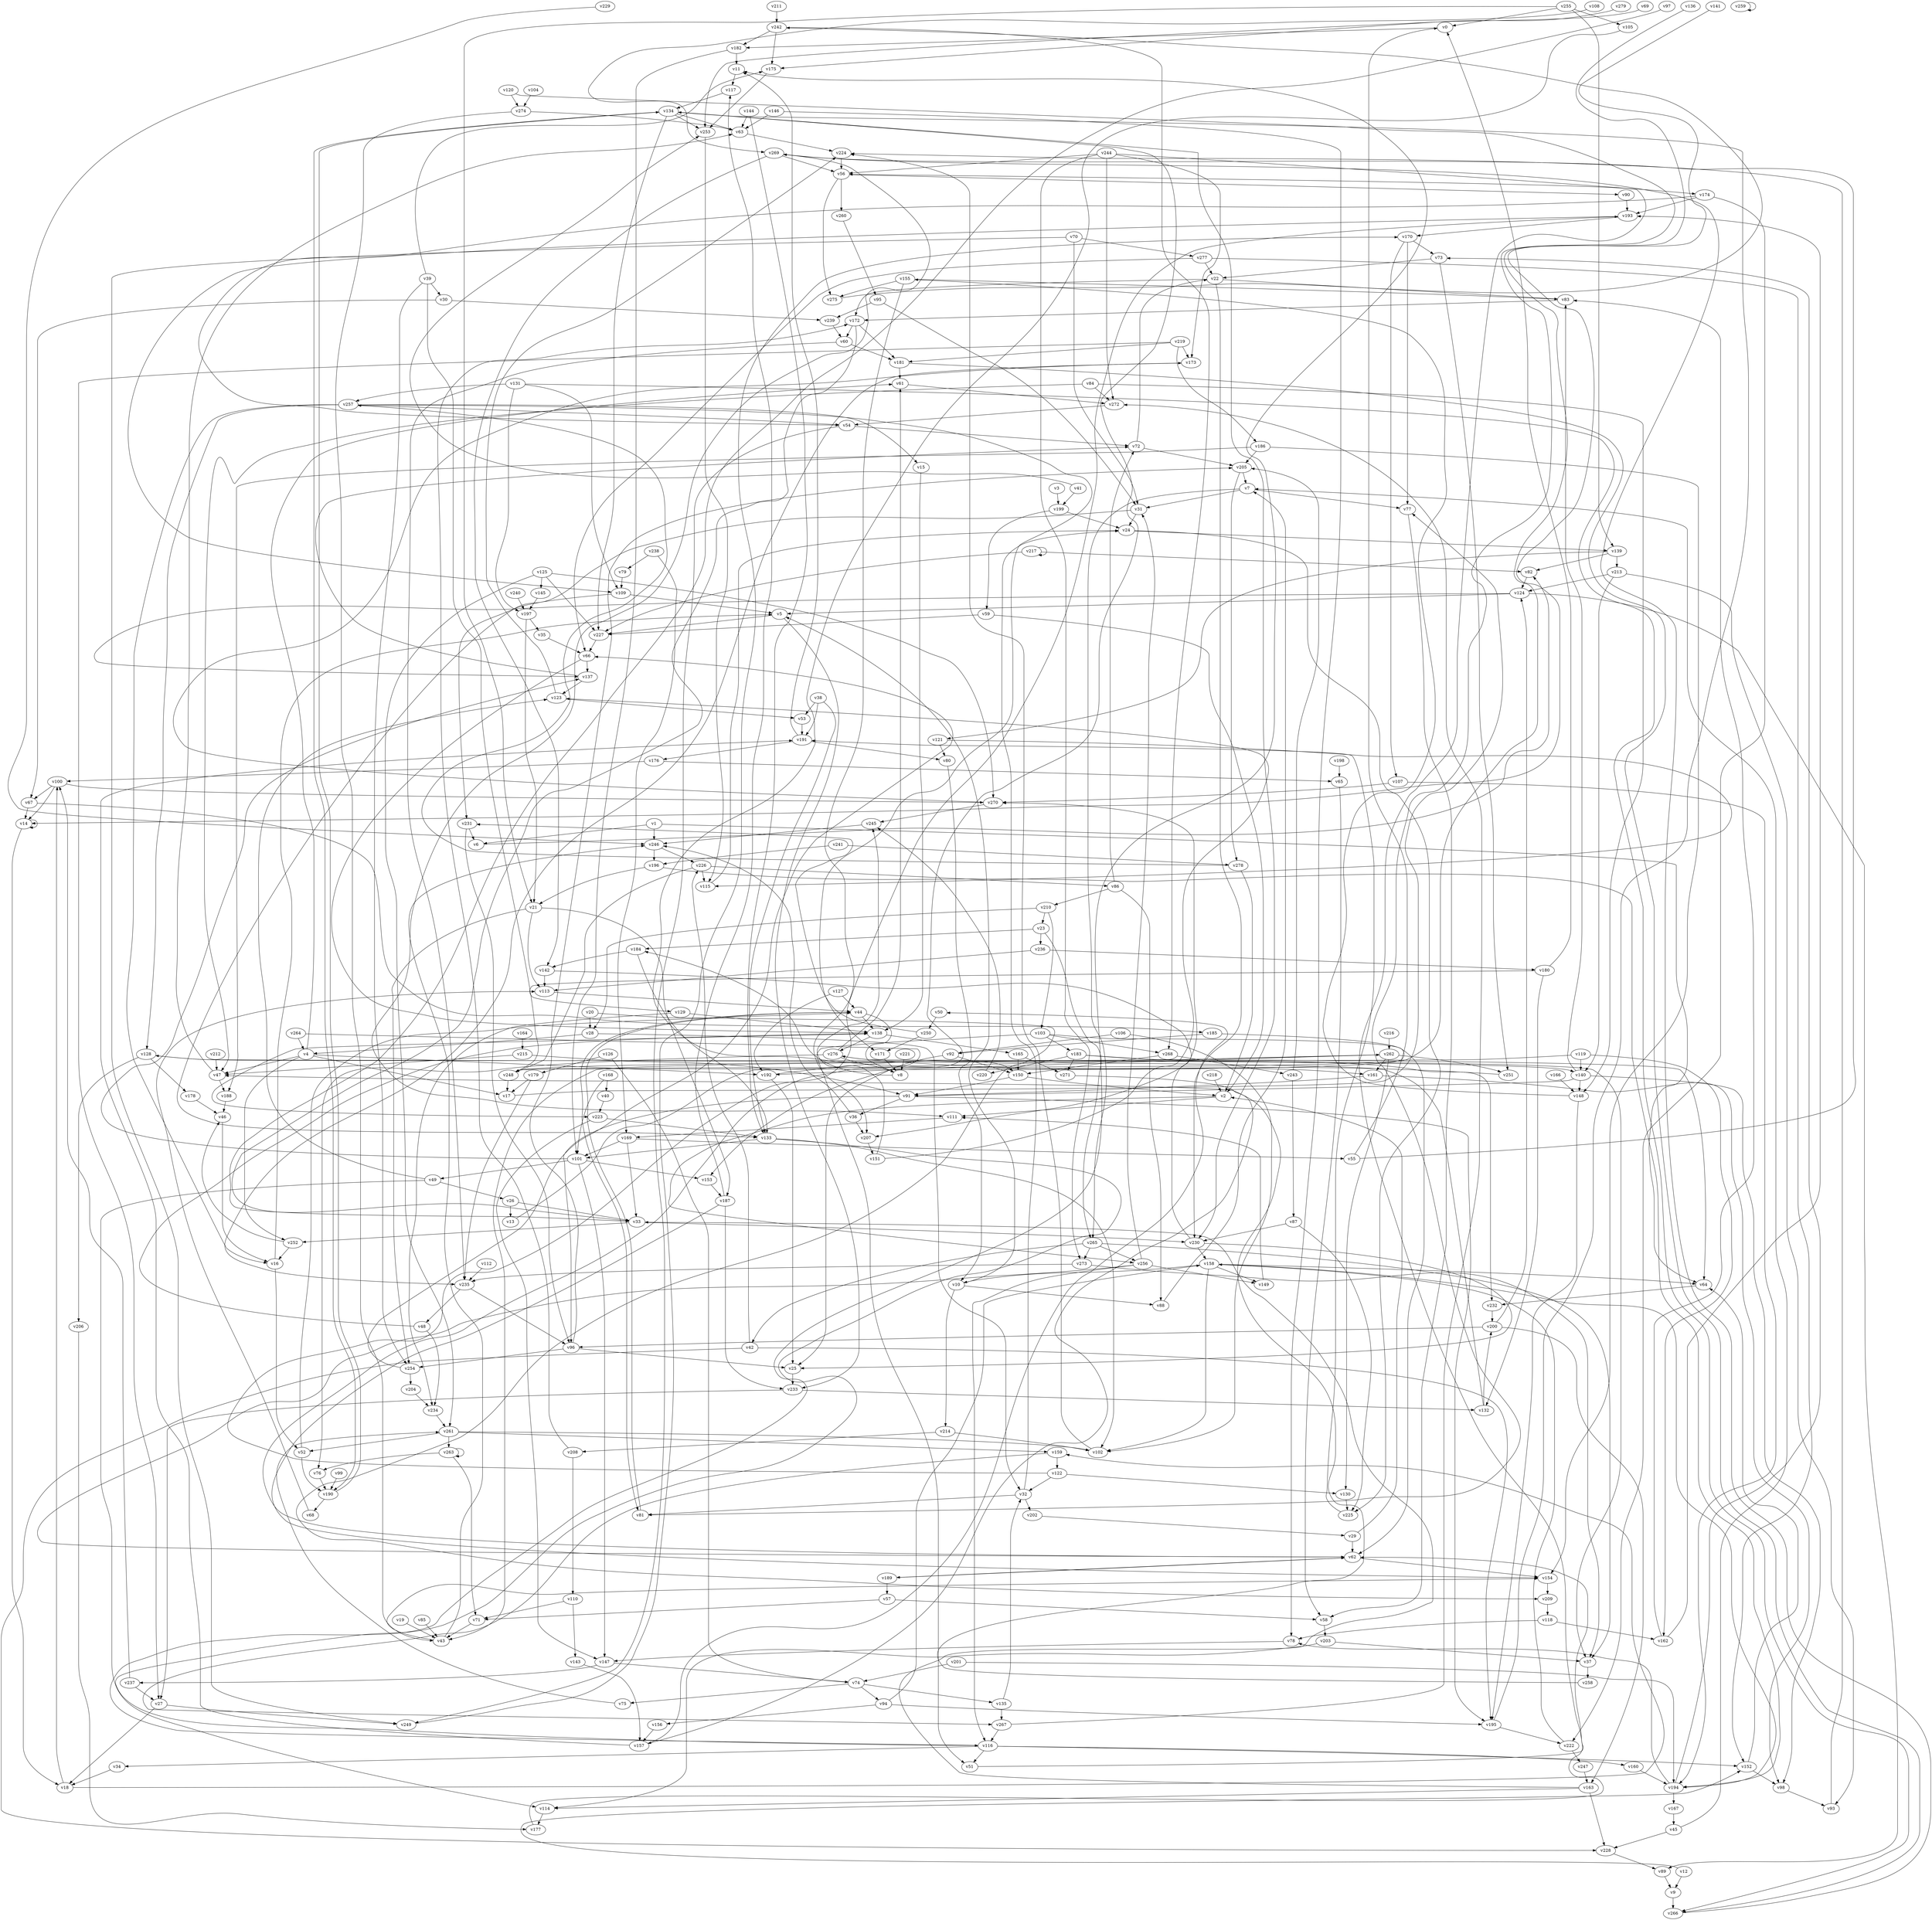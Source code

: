 // Benchmark game 407 - 280 vertices
// time_bound: 74
// targets: v260
digraph G {
    v0 [name="v0", player=0];
    v1 [name="v1", player=0];
    v2 [name="v2", player=0];
    v3 [name="v3", player=1];
    v4 [name="v4", player=1];
    v5 [name="v5", player=0];
    v6 [name="v6", player=1];
    v7 [name="v7", player=0];
    v8 [name="v8", player=0];
    v9 [name="v9", player=0];
    v10 [name="v10", player=1];
    v11 [name="v11", player=1];
    v12 [name="v12", player=0];
    v13 [name="v13", player=1];
    v14 [name="v14", player=0];
    v15 [name="v15", player=1];
    v16 [name="v16", player=1];
    v17 [name="v17", player=1];
    v18 [name="v18", player=1];
    v19 [name="v19", player=1];
    v20 [name="v20", player=1];
    v21 [name="v21", player=0];
    v22 [name="v22", player=0];
    v23 [name="v23", player=0];
    v24 [name="v24", player=1];
    v25 [name="v25", player=1];
    v26 [name="v26", player=1];
    v27 [name="v27", player=0];
    v28 [name="v28", player=1];
    v29 [name="v29", player=1];
    v30 [name="v30", player=1];
    v31 [name="v31", player=1];
    v32 [name="v32", player=0];
    v33 [name="v33", player=1];
    v34 [name="v34", player=1];
    v35 [name="v35", player=0];
    v36 [name="v36", player=1];
    v37 [name="v37", player=1];
    v38 [name="v38", player=0];
    v39 [name="v39", player=1];
    v40 [name="v40", player=1];
    v41 [name="v41", player=0];
    v42 [name="v42", player=1];
    v43 [name="v43", player=1];
    v44 [name="v44", player=0];
    v45 [name="v45", player=1];
    v46 [name="v46", player=1];
    v47 [name="v47", player=1];
    v48 [name="v48", player=1];
    v49 [name="v49", player=1];
    v50 [name="v50", player=0];
    v51 [name="v51", player=1];
    v52 [name="v52", player=0];
    v53 [name="v53", player=1];
    v54 [name="v54", player=0];
    v55 [name="v55", player=1];
    v56 [name="v56", player=1];
    v57 [name="v57", player=0];
    v58 [name="v58", player=1];
    v59 [name="v59", player=1];
    v60 [name="v60", player=0];
    v61 [name="v61", player=1];
    v62 [name="v62", player=1];
    v63 [name="v63", player=0];
    v64 [name="v64", player=1];
    v65 [name="v65", player=0];
    v66 [name="v66", player=0];
    v67 [name="v67", player=0];
    v68 [name="v68", player=1];
    v69 [name="v69", player=1];
    v70 [name="v70", player=1];
    v71 [name="v71", player=0];
    v72 [name="v72", player=0];
    v73 [name="v73", player=1];
    v74 [name="v74", player=1];
    v75 [name="v75", player=0];
    v76 [name="v76", player=0];
    v77 [name="v77", player=0];
    v78 [name="v78", player=0];
    v79 [name="v79", player=1];
    v80 [name="v80", player=0];
    v81 [name="v81", player=0];
    v82 [name="v82", player=1];
    v83 [name="v83", player=0];
    v84 [name="v84", player=0];
    v85 [name="v85", player=0];
    v86 [name="v86", player=0];
    v87 [name="v87", player=0];
    v88 [name="v88", player=1];
    v89 [name="v89", player=0];
    v90 [name="v90", player=1];
    v91 [name="v91", player=1];
    v92 [name="v92", player=0];
    v93 [name="v93", player=0];
    v94 [name="v94", player=1];
    v95 [name="v95", player=0];
    v96 [name="v96", player=0];
    v97 [name="v97", player=0];
    v98 [name="v98", player=0];
    v99 [name="v99", player=0];
    v100 [name="v100", player=1];
    v101 [name="v101", player=0];
    v102 [name="v102", player=0];
    v103 [name="v103", player=0];
    v104 [name="v104", player=1];
    v105 [name="v105", player=0];
    v106 [name="v106", player=1];
    v107 [name="v107", player=1];
    v108 [name="v108", player=0];
    v109 [name="v109", player=0];
    v110 [name="v110", player=0];
    v111 [name="v111", player=1];
    v112 [name="v112", player=0];
    v113 [name="v113", player=1];
    v114 [name="v114", player=1];
    v115 [name="v115", player=0];
    v116 [name="v116", player=0];
    v117 [name="v117", player=1];
    v118 [name="v118", player=1];
    v119 [name="v119", player=1];
    v120 [name="v120", player=0];
    v121 [name="v121", player=0];
    v122 [name="v122", player=1];
    v123 [name="v123", player=0];
    v124 [name="v124", player=1];
    v125 [name="v125", player=1];
    v126 [name="v126", player=0];
    v127 [name="v127", player=1];
    v128 [name="v128", player=1];
    v129 [name="v129", player=1];
    v130 [name="v130", player=1];
    v131 [name="v131", player=1];
    v132 [name="v132", player=1];
    v133 [name="v133", player=0];
    v134 [name="v134", player=0];
    v135 [name="v135", player=0];
    v136 [name="v136", player=0];
    v137 [name="v137", player=1];
    v138 [name="v138", player=0];
    v139 [name="v139", player=1];
    v140 [name="v140", player=1];
    v141 [name="v141", player=1];
    v142 [name="v142", player=0];
    v143 [name="v143", player=0];
    v144 [name="v144", player=1];
    v145 [name="v145", player=1];
    v146 [name="v146", player=1];
    v147 [name="v147", player=1];
    v148 [name="v148", player=1];
    v149 [name="v149", player=0];
    v150 [name="v150", player=0];
    v151 [name="v151", player=0];
    v152 [name="v152", player=1];
    v153 [name="v153", player=0];
    v154 [name="v154", player=0];
    v155 [name="v155", player=0];
    v156 [name="v156", player=1];
    v157 [name="v157", player=1];
    v158 [name="v158", player=0];
    v159 [name="v159", player=0];
    v160 [name="v160", player=1];
    v161 [name="v161", player=0];
    v162 [name="v162", player=0];
    v163 [name="v163", player=1];
    v164 [name="v164", player=0];
    v165 [name="v165", player=1];
    v166 [name="v166", player=1];
    v167 [name="v167", player=1];
    v168 [name="v168", player=1];
    v169 [name="v169", player=0];
    v170 [name="v170", player=1];
    v171 [name="v171", player=1];
    v172 [name="v172", player=1];
    v173 [name="v173", player=1];
    v174 [name="v174", player=0];
    v175 [name="v175", player=0];
    v176 [name="v176", player=0];
    v177 [name="v177", player=1];
    v178 [name="v178", player=0];
    v179 [name="v179", player=0];
    v180 [name="v180", player=0];
    v181 [name="v181", player=1];
    v182 [name="v182", player=1];
    v183 [name="v183", player=0];
    v184 [name="v184", player=1];
    v185 [name="v185", player=0];
    v186 [name="v186", player=1];
    v187 [name="v187", player=0];
    v188 [name="v188", player=1];
    v189 [name="v189", player=0];
    v190 [name="v190", player=0];
    v191 [name="v191", player=1];
    v192 [name="v192", player=1];
    v193 [name="v193", player=1];
    v194 [name="v194", player=0];
    v195 [name="v195", player=1];
    v196 [name="v196", player=1];
    v197 [name="v197", player=0];
    v198 [name="v198", player=1];
    v199 [name="v199", player=0];
    v200 [name="v200", player=0];
    v201 [name="v201", player=0];
    v202 [name="v202", player=1];
    v203 [name="v203", player=0];
    v204 [name="v204", player=0];
    v205 [name="v205", player=0];
    v206 [name="v206", player=0];
    v207 [name="v207", player=0];
    v208 [name="v208", player=1];
    v209 [name="v209", player=1];
    v210 [name="v210", player=1];
    v211 [name="v211", player=0];
    v212 [name="v212", player=1];
    v213 [name="v213", player=1];
    v214 [name="v214", player=0];
    v215 [name="v215", player=1];
    v216 [name="v216", player=0];
    v217 [name="v217", player=1];
    v218 [name="v218", player=0];
    v219 [name="v219", player=1];
    v220 [name="v220", player=1];
    v221 [name="v221", player=1];
    v222 [name="v222", player=0];
    v223 [name="v223", player=0];
    v224 [name="v224", player=1];
    v225 [name="v225", player=0];
    v226 [name="v226", player=1];
    v227 [name="v227", player=0];
    v228 [name="v228", player=0];
    v229 [name="v229", player=1];
    v230 [name="v230", player=0];
    v231 [name="v231", player=1];
    v232 [name="v232", player=1];
    v233 [name="v233", player=1];
    v234 [name="v234", player=0];
    v235 [name="v235", player=0];
    v236 [name="v236", player=1];
    v237 [name="v237", player=1];
    v238 [name="v238", player=0];
    v239 [name="v239", player=0];
    v240 [name="v240", player=0];
    v241 [name="v241", player=0];
    v242 [name="v242", player=0];
    v243 [name="v243", player=0];
    v244 [name="v244", player=0];
    v245 [name="v245", player=1];
    v246 [name="v246", player=0];
    v247 [name="v247", player=0];
    v248 [name="v248", player=0];
    v249 [name="v249", player=1];
    v250 [name="v250", player=0];
    v251 [name="v251", player=0];
    v252 [name="v252", player=0];
    v253 [name="v253", player=1];
    v254 [name="v254", player=1];
    v255 [name="v255", player=1];
    v256 [name="v256", player=1];
    v257 [name="v257", player=0];
    v258 [name="v258", player=1];
    v259 [name="v259", player=0];
    v260 [name="v260", player=0, target=1];
    v261 [name="v261", player=1];
    v262 [name="v262", player=1];
    v263 [name="v263", player=0];
    v264 [name="v264", player=1];
    v265 [name="v265", player=0];
    v266 [name="v266", player=0];
    v267 [name="v267", player=0];
    v268 [name="v268", player=1];
    v269 [name="v269", player=0];
    v270 [name="v270", player=0];
    v271 [name="v271", player=0];
    v272 [name="v272", player=0];
    v273 [name="v273", player=1];
    v274 [name="v274", player=0];
    v275 [name="v275", player=0];
    v276 [name="v276", player=0];
    v277 [name="v277", player=1];
    v278 [name="v278", player=1];
    v279 [name="v279", player=1];

    v0 -> v182;
    v1 -> v246;
    v2 -> v256 [constraint="t mod 2 == 0"];
    v3 -> v199;
    v4 -> v61;
    v5 -> v233;
    v6 -> v82 [constraint="t < 11"];
    v7 -> v265;
    v8 -> v184 [constraint="t >= 5"];
    v9 -> v266;
    v10 -> v5;
    v11 -> v117;
    v12 -> v152 [constraint="t mod 4 == 2"];
    v13 -> v262 [constraint="t < 11"];
    v14 -> v18;
    v15 -> v138;
    v16 -> v52;
    v17 -> v77 [constraint="t mod 2 == 1"];
    v18 -> v159 [constraint="t >= 1"];
    v19 -> v43;
    v20 -> v209 [constraint="t < 9"];
    v21 -> v187;
    v22 -> v83;
    v23 -> v265;
    v24 -> v225;
    v25 -> v233;
    v26 -> v13;
    v27 -> v249;
    v28 -> v4;
    v29 -> v2;
    v30 -> v239;
    v31 -> v133 [constraint="t < 15"];
    v32 -> v202;
    v33 -> v252;
    v34 -> v18;
    v35 -> v66;
    v36 -> v207;
    v37 -> v258;
    v38 -> v191;
    v39 -> v175 [constraint="t >= 4"];
    v40 -> v223;
    v41 -> v253 [constraint="t >= 3"];
    v42 -> v228;
    v43 -> v154 [constraint="t < 14"];
    v44 -> v81;
    v45 -> v228;
    v46 -> v16;
    v47 -> v63;
    v48 -> v138 [constraint="t >= 2"];
    v49 -> v26;
    v50 -> v250;
    v51 -> v62 [constraint="t mod 2 == 0"];
    v52 -> v44;
    v53 -> v191;
    v54 -> v72;
    v55 -> v269 [constraint="t < 12"];
    v56 -> v275;
    v57 -> v71;
    v58 -> v203;
    v59 -> v2;
    v60 -> v181;
    v61 -> v272;
    v62 -> v154;
    v63 -> v224;
    v64 -> v232;
    v65 -> v58;
    v66 -> v138 [constraint="t >= 5"];
    v67 -> v185 [constraint="t mod 4 == 3"];
    v68 -> v113;
    v69 -> v253 [constraint="t >= 3"];
    v70 -> v249;
    v71 -> v43;
    v72 -> v22;
    v73 -> v22;
    v74 -> v135;
    v75 -> v261;
    v76 -> v190;
    v77 -> v58;
    v78 -> v147;
    v79 -> v109;
    v80 -> v10;
    v81 -> v44;
    v82 -> v124;
    v83 -> v172;
    v84 -> v148;
    v85 -> v43;
    v86 -> v210;
    v87 -> v225;
    v88 -> v7;
    v89 -> v9;
    v90 -> v193;
    v91 -> v195;
    v92 -> v150;
    v93 -> v224;
    v94 -> v156;
    v95 -> v239;
    v96 -> v254;
    v97 -> v33 [constraint="t mod 3 == 1"];
    v98 -> v93;
    v99 -> v190;
    v100 -> v67;
    v101 -> v137 [constraint="t < 8"];
    v102 -> v224;
    v103 -> v248 [constraint="t < 10"];
    v104 -> v274;
    v105 -> v161 [constraint="t >= 4"];
    v106 -> v102;
    v107 -> v270;
    v108 -> v269 [constraint="t >= 4"];
    v109 -> v5;
    v110 -> v71;
    v111 -> v169;
    v112 -> v235;
    v113 -> v44;
    v114 -> v177;
    v115 -> v24;
    v116 -> v11 [constraint="t >= 4"];
    v117 -> v134;
    v118 -> v162;
    v119 -> v140;
    v120 -> v81 [constraint="t >= 5"];
    v121 -> v115 [constraint="t >= 5"];
    v122 -> v193 [constraint="t mod 4 == 0"];
    v123 -> v53;
    v124 -> v137 [constraint="t < 5"];
    v125 -> v145;
    v126 -> v179;
    v127 -> v44;
    v128 -> v178;
    v129 -> v138;
    v130 -> v225;
    v131 -> v266 [constraint="t >= 4"];
    v132 -> v128 [constraint="t < 9"];
    v133 -> v116 [constraint="t < 8"];
    v134 -> v153 [constraint="t < 13"];
    v135 -> v267;
    v136 -> v248 [constraint="t mod 3 == 0"];
    v137 -> v72 [constraint="t < 5"];
    v138 -> v223 [constraint="t < 11"];
    v139 -> v121 [constraint="t >= 2"];
    v140 -> v83;
    v141 -> v14 [constraint="t < 10"];
    v142 -> v207 [constraint="t >= 5"];
    v143 -> v157;
    v144 -> v133;
    v145 -> v197;
    v146 -> v63;
    v147 -> v74;
    v148 -> v155 [constraint="t mod 3 == 2"];
    v149 -> v111;
    v150 -> v91;
    v151 -> v123 [constraint="t mod 4 == 3"];
    v152 -> v98;
    v153 -> v187;
    v154 -> v209;
    v155 -> v83;
    v156 -> v157;
    v157 -> v50 [constraint="t mod 5 == 2"];
    v158 -> v194 [constraint="t mod 4 == 1"];
    v159 -> v267 [constraint="t >= 2"];
    v160 -> v194;
    v161 -> v91;
    v162 -> v193;
    v163 -> v33 [constraint="t < 15"];
    v164 -> v215;
    v165 -> v271 [constraint="t >= 2"];
    v166 -> v148;
    v167 -> v45;
    v168 -> v101;
    v169 -> v33;
    v170 -> v107;
    v171 -> v8;
    v172 -> v33 [constraint="t mod 3 == 0"];
    v173 -> v235 [constraint="t mod 5 == 1"];
    v174 -> v54 [constraint="t mod 4 == 3"];
    v175 -> v253;
    v176 -> v65;
    v177 -> v56 [constraint="t < 12"];
    v178 -> v46;
    v179 -> v235;
    v180 -> v129 [constraint="t >= 5"];
    v181 -> v266 [constraint="t < 5"];
    v182 -> v101;
    v183 -> v232;
    v184 -> v133;
    v185 -> v92;
    v186 -> v188;
    v187 -> v154 [constraint="t < 13"];
    v188 -> v46;
    v189 -> v57;
    v190 -> v68;
    v191 -> v80;
    v192 -> v150 [constraint="t mod 2 == 0"];
    v193 -> v109 [constraint="t >= 2"];
    v194 -> v167;
    v195 -> v222;
    v196 -> v194 [constraint="t < 12"];
    v197 -> v35;
    v198 -> v65;
    v199 -> v24;
    v200 -> v124;
    v201 -> v74;
    v202 -> v29;
    v203 -> v37;
    v204 -> v234;
    v205 -> v278;
    v206 -> v177;
    v207 -> v151;
    v208 -> v172;
    v209 -> v118;
    v210 -> v103;
    v211 -> v242;
    v212 -> v47;
    v213 -> v124;
    v214 -> v102;
    v215 -> v47;
    v216 -> v262;
    v217 -> v217;
    v218 -> v2;
    v219 -> v27;
    v220 -> v245;
    v221 -> v8;
    v222 -> v158;
    v223 -> v147;
    v224 -> v56;
    v225 -> v191;
    v226 -> v86;
    v227 -> v66;
    v228 -> v89;
    v229 -> v246 [constraint="t < 7"];
    v230 -> v25 [constraint="t >= 5"];
    v231 -> v6;
    v232 -> v200;
    v233 -> v27;
    v234 -> v261;
    v235 -> v48;
    v236 -> v180;
    v237 -> v100;
    v238 -> v169;
    v239 -> v60;
    v240 -> v197;
    v241 -> v196;
    v242 -> v182;
    v243 -> v205;
    v244 -> v173;
    v245 -> v246;
    v246 -> v196;
    v247 -> v163;
    v248 -> v17;
    v249 -> v170;
    v250 -> v231 [constraint="t >= 1"];
    v251 -> v276 [constraint="t >= 2"];
    v252 -> v46 [constraint="t >= 2"];
    v253 -> v115;
    v254 -> v66 [constraint="t >= 4"];
    v255 -> v0;
    v256 -> v62 [constraint="t mod 3 == 0"];
    v257 -> v171 [constraint="t < 14"];
    v258 -> v47 [constraint="t mod 4 == 1"];
    v259 -> v259;
    v260 -> v95;
    v261 -> v52;
    v262 -> v161;
    v263 -> v263;
    v264 -> v62 [constraint="t mod 2 == 0"];
    v265 -> v273;
    v266 -> v269 [constraint="t >= 2"];
    v267 -> v116;
    v268 -> v243;
    v269 -> v111 [constraint="t mod 3 == 0"];
    v270 -> v173 [constraint="t mod 2 == 1"];
    v271 -> v157 [constraint="t mod 2 == 1"];
    v272 -> v54;
    v273 -> v235;
    v274 -> v63;
    v275 -> v242 [constraint="t mod 2 == 0"];
    v276 -> v76;
    v277 -> v66;
    v278 -> v257 [constraint="t < 12"];
    v279 -> v175 [constraint="t >= 2"];
    v120 -> v274;
    v38 -> v133;
    v55 -> v0;
    v191 -> v11;
    v269 -> v56;
    v134 -> v63;
    v182 -> v11;
    v274 -> v43;
    v262 -> v130;
    v256 -> v31;
    v122 -> v32;
    v87 -> v230;
    v96 -> v25;
    v187 -> v117;
    v226 -> v248;
    v125 -> v261;
    v238 -> v79;
    v219 -> v173;
    v262 -> v43;
    v155 -> v275;
    v195 -> v134;
    v74 -> v94;
    v33 -> v230;
    v277 -> v152;
    v103 -> v51;
    v257 -> v128;
    v62 -> v189;
    v124 -> v89;
    v242 -> v268;
    v24 -> v139;
    v158 -> v149;
    v22 -> v230;
    v119 -> v162;
    v193 -> v170;
    v213 -> v93;
    v226 -> v115;
    v94 -> v195;
    v250 -> v171;
    v60 -> v235;
    v261 -> v159;
    v257 -> v16;
    v125 -> v227;
    v103 -> v183;
    v147 -> v237;
    v139 -> v82;
    v4 -> v47;
    v100 -> v14;
    v265 -> v256;
    v1 -> v6;
    v101 -> v147;
    v140 -> v98;
    v96 -> v205;
    v184 -> v142;
    v262 -> v192;
    v84 -> v47;
    v116 -> v160;
    v183 -> v271;
    v134 -> v253;
    v30 -> v67;
    v276 -> v8;
    v256 -> v116;
    v91 -> v36;
    v217 -> v227;
    v49 -> v114;
    v124 -> v5;
    v255 -> v21;
    v134 -> v227;
    v131 -> v197;
    v128 -> v206;
    v73 -> v251;
    v134 -> v230;
    v4 -> v252;
    v222 -> v247;
    v140 -> v91;
    v257 -> v54;
    v125 -> v270;
    v219 -> v186;
    v201 -> v194;
    v208 -> v110;
    v134 -> v190;
    v41 -> v199;
    v109 -> v231;
    v47 -> v188;
    v252 -> v16;
    v131 -> v109;
    v86 -> v88;
    v49 -> v123;
    v129 -> v234;
    v54 -> v249;
    v257 -> v15;
    v7 -> v31;
    v217 -> v82;
    v180 -> v0;
    v244 -> v174;
    v128 -> v140;
    v16 -> v5;
    v48 -> v234;
    v243 -> v87;
    v277 -> v22;
    v59 -> v227;
    v189 -> v62;
    v194 -> v73;
    v244 -> v273;
    v127 -> v192;
    v121 -> v80;
    v172 -> v60;
    v181 -> v61;
    v70 -> v277;
    v74 -> v75;
    v241 -> v278;
    v4 -> v192;
    v7 -> v77;
    v210 -> v23;
    v118 -> v78;
    v18 -> v100;
    v10 -> v214;
    v42 -> v195;
    v163 -> v228;
    v235 -> v96;
    v157 -> v191;
    v133 -> v102;
    v131 -> v257;
    v132 -> v200;
    v231 -> v96;
    v122 -> v130;
    v101 -> v49;
    v273 -> v37;
    v174 -> v193;
    v140 -> v148;
    v169 -> v55;
    v139 -> v213;
    v183 -> v220;
    v95 -> v31;
    v267 -> v272;
    v31 -> v24;
    v162 -> v83;
    v186 -> v205;
    v169 -> v101;
    v39 -> v248;
    v165 -> v150;
    v43 -> v246;
    v255 -> v139;
    v38 -> v53;
    v142 -> v113;
    v276 -> v61;
    v192 -> v25;
    v268 -> v150;
    v106 -> v92;
    v86 -> v72;
    v159 -> v122;
    v44 -> v8;
    v72 -> v205;
    v152 -> v64;
    v244 -> v272;
    v197 -> v21;
    v29 -> v62;
    v186 -> v154;
    v28 -> v32;
    v244 -> v56;
    v133 -> v101;
    v116 -> v51;
    v170 -> v77;
    v12 -> v9;
    v20 -> v28;
    v23 -> v184;
    v144 -> v63;
    v230 -> v270;
    v237 -> v27;
    v199 -> v59;
    v183 -> v64;
    v180 -> v132;
    v151 -> v245;
    v191 -> v176;
    v22 -> v172;
    v150 -> v2;
    v138 -> v276;
    v126 -> v74;
    v56 -> v90;
    v100 -> v270;
    v135 -> v32;
    v263 -> v71;
    v138 -> v165;
    v32 -> v24;
    v148 -> v195;
    v261 -> v102;
    v233 -> v132;
    v264 -> v4;
    v215 -> v91;
    v21 -> v254;
    v170 -> v73;
    v210 -> v28;
    v168 -> v40;
    v270 -> v245;
    v256 -> v149;
    v57 -> v58;
    v137 -> v123;
    v194 -> v78;
    v200 -> v96;
    v39 -> v254;
    v103 -> v268;
    v172 -> v181;
    v4 -> v17;
    v263 -> v76;
    v44 -> v138;
    v265 -> v37;
    v158 -> v10;
    v158 -> v102;
    v161 -> v98;
    v269 -> v142;
    v52 -> v190;
    v42 -> v226;
    v26 -> v33;
    v91 -> v96;
    v39 -> v30;
    v67 -> v14;
    v32 -> v81;
    v185 -> v62;
    v163 -> v114;
    v261 -> v263;
    v278 -> v2;
    v205 -> v7;
    v45 -> v7;
    v110 -> v143;
    v21 -> v113;
    v174 -> v222;
    v176 -> v100;
    v155 -> v207;
    v23 -> v236;
    v14 -> v14;
    v190 -> v134;
    v242 -> v175;
    v213 -> v140;
    v276 -> v37;
    v230 -> v158;
    v66 -> v137;
    v187 -> v233;
    v116 -> v152;
    v36 -> v246;
    v179 -> v17;
    v56 -> v260;
    v196 -> v21;
    v254 -> v204;
    v158 -> v64;
    v101 -> v153;
    v10 -> v88;
    v70 -> v31;
    v107 -> v194;
    v1 -> v64;
    v84 -> v272;
    v223 -> v133;
    v2 -> v111;
    v236 -> v113;
    v200 -> v163;
    v5 -> v227;
    v116 -> v34;
    v214 -> v208;
    v27 -> v18;
    v92 -> v25;
    v265 -> v42;
    v246 -> v226;
    v255 -> v105;
    v146 -> v78;
    v219 -> v181;
    v119 -> v248;
    v203 -> v114;
    v94 -> v158;
    v262 -> v251;
    v123 -> v224;
}

